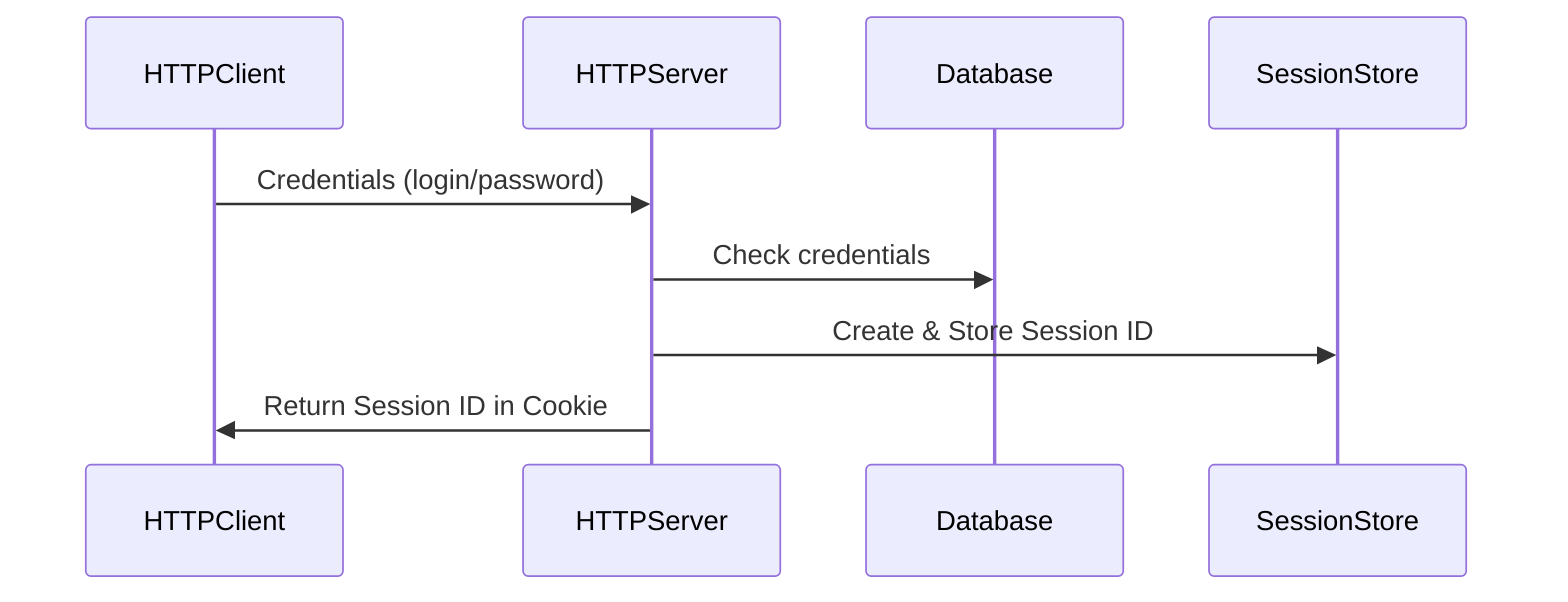 sequenceDiagram
    participant HTTPClient
    participant HTTPServer
    participant Database
    participant SessionStore
    HTTPClient->>HTTPServer: Credentials (login/password)
    HTTPServer->>Database: Check credentials
    HTTPServer->>SessionStore: Create & Store Session ID
    HTTPServer->>HTTPClient: Return Session ID in Cookie